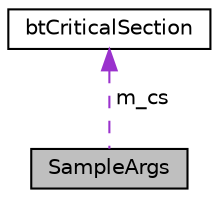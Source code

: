 digraph "SampleArgs"
{
  edge [fontname="Helvetica",fontsize="10",labelfontname="Helvetica",labelfontsize="10"];
  node [fontname="Helvetica",fontsize="10",shape=record];
  Node1 [label="SampleArgs",height=0.2,width=0.4,color="black", fillcolor="grey75", style="filled", fontcolor="black"];
  Node2 -> Node1 [dir="back",color="darkorchid3",fontsize="10",style="dashed",label=" m_cs" ,fontname="Helvetica"];
  Node2 [label="btCriticalSection",height=0.2,width=0.4,color="black", fillcolor="white", style="filled",URL="$classbt_critical_section.html"];
}
